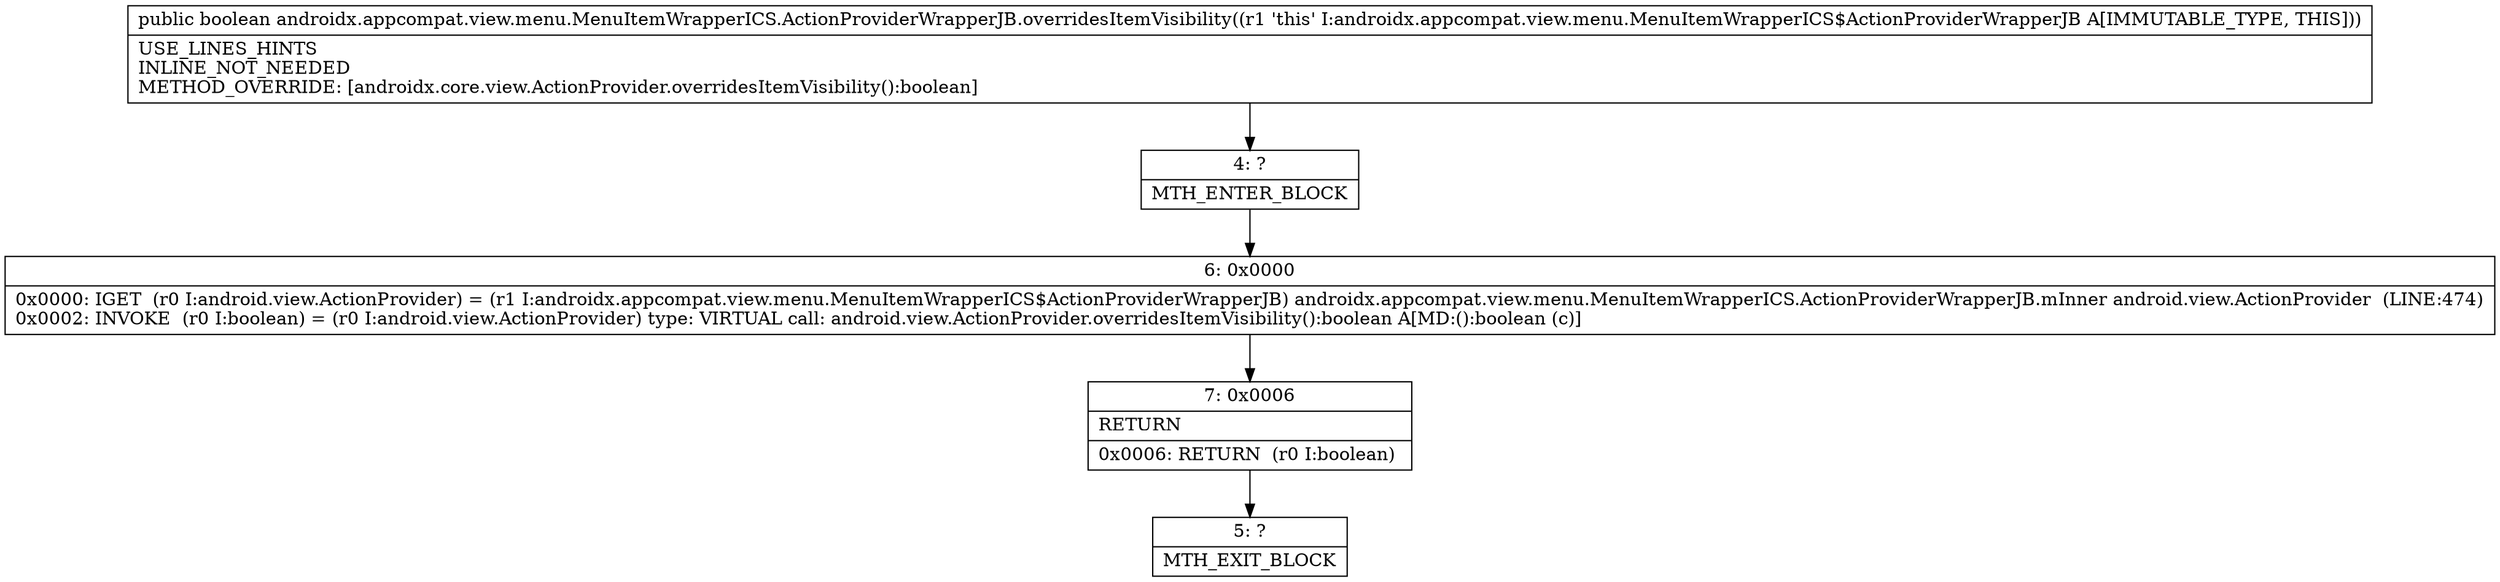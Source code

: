 digraph "CFG forandroidx.appcompat.view.menu.MenuItemWrapperICS.ActionProviderWrapperJB.overridesItemVisibility()Z" {
Node_4 [shape=record,label="{4\:\ ?|MTH_ENTER_BLOCK\l}"];
Node_6 [shape=record,label="{6\:\ 0x0000|0x0000: IGET  (r0 I:android.view.ActionProvider) = (r1 I:androidx.appcompat.view.menu.MenuItemWrapperICS$ActionProviderWrapperJB) androidx.appcompat.view.menu.MenuItemWrapperICS.ActionProviderWrapperJB.mInner android.view.ActionProvider  (LINE:474)\l0x0002: INVOKE  (r0 I:boolean) = (r0 I:android.view.ActionProvider) type: VIRTUAL call: android.view.ActionProvider.overridesItemVisibility():boolean A[MD:():boolean (c)]\l}"];
Node_7 [shape=record,label="{7\:\ 0x0006|RETURN\l|0x0006: RETURN  (r0 I:boolean) \l}"];
Node_5 [shape=record,label="{5\:\ ?|MTH_EXIT_BLOCK\l}"];
MethodNode[shape=record,label="{public boolean androidx.appcompat.view.menu.MenuItemWrapperICS.ActionProviderWrapperJB.overridesItemVisibility((r1 'this' I:androidx.appcompat.view.menu.MenuItemWrapperICS$ActionProviderWrapperJB A[IMMUTABLE_TYPE, THIS]))  | USE_LINES_HINTS\lINLINE_NOT_NEEDED\lMETHOD_OVERRIDE: [androidx.core.view.ActionProvider.overridesItemVisibility():boolean]\l}"];
MethodNode -> Node_4;Node_4 -> Node_6;
Node_6 -> Node_7;
Node_7 -> Node_5;
}

